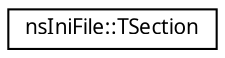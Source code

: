 digraph "Representación gráfica de la clase"
{
  edge [fontname="FreeSans.ttf",fontsize="10",labelfontname="FreeSans.ttf",labelfontsize="10"];
  node [fontname="FreeSans.ttf",fontsize="10",shape=record];
  rankdir="LR";
  Node1 [label="nsIniFile::TSection",height=0.2,width=0.4,color="black", fillcolor="white", style="filled",URL="$classns_ini_file_1_1_t_section.html"];
}
